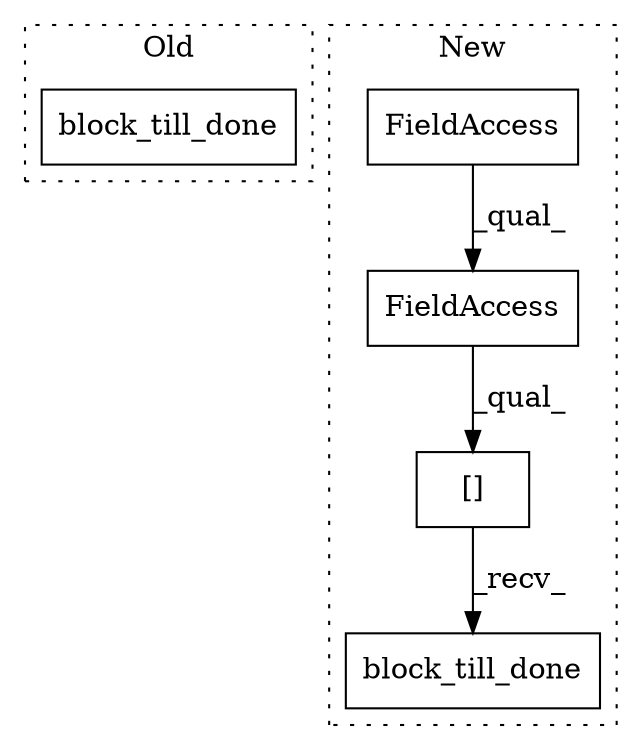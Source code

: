 digraph G {
subgraph cluster0 {
1 [label="block_till_done" a="32" s="3463" l="17" shape="box"];
label = "Old";
style="dotted";
}
subgraph cluster1 {
2 [label="[]" a="2" s="1109,1137" l="15,1" shape="box"];
3 [label="block_till_done" a="32" s="1139" l="17" shape="box"];
4 [label="FieldAccess" a="22" s="1109" l="14" shape="box"];
5 [label="FieldAccess" a="22" s="1109" l="9" shape="box"];
label = "New";
style="dotted";
}
2 -> 3 [label="_recv_"];
4 -> 2 [label="_qual_"];
5 -> 4 [label="_qual_"];
}